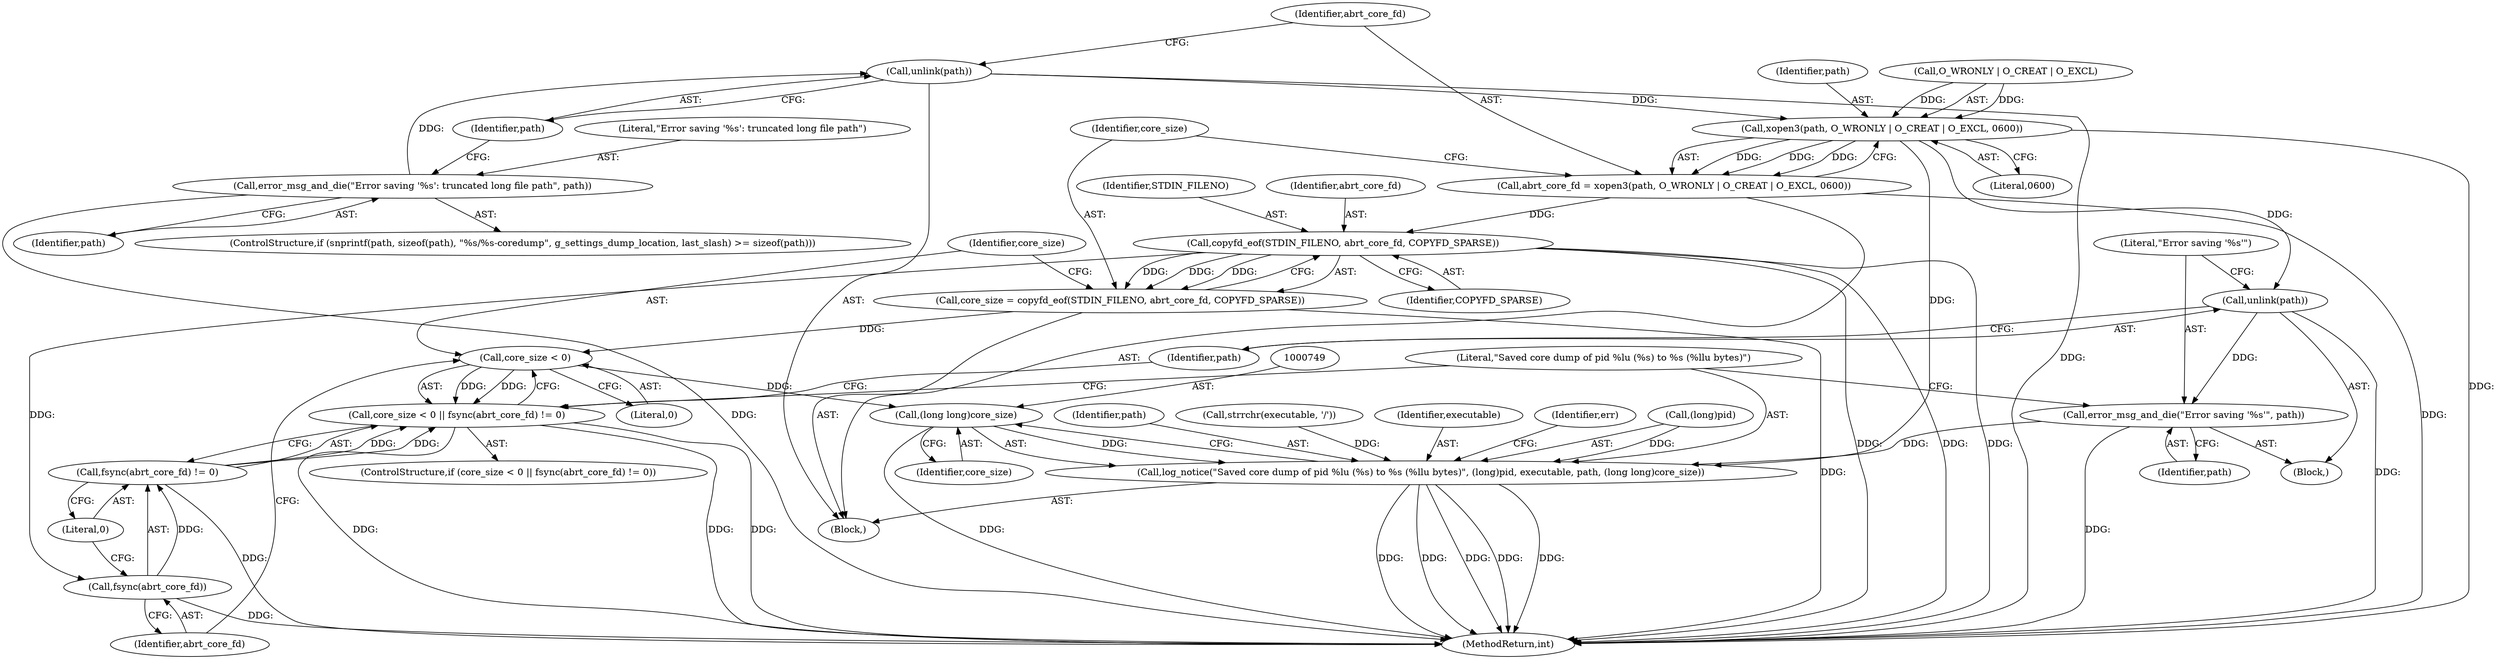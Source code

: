digraph "0_abrt_3c1b60cfa62d39e5fff5a53a5bc53dae189e740e@API" {
"1000706" [label="(Call,unlink(path))"];
"1000703" [label="(Call,error_msg_and_die(\"Error saving '%s': truncated long file path\", path))"];
"1000711" [label="(Call,xopen3(path, O_WRONLY | O_CREAT | O_EXCL, 0600))"];
"1000709" [label="(Call,abrt_core_fd = xopen3(path, O_WRONLY | O_CREAT | O_EXCL, 0600))"];
"1000722" [label="(Call,copyfd_eof(STDIN_FILENO, abrt_core_fd, COPYFD_SPARSE))"];
"1000720" [label="(Call,core_size = copyfd_eof(STDIN_FILENO, abrt_core_fd, COPYFD_SPARSE))"];
"1000728" [label="(Call,core_size < 0)"];
"1000727" [label="(Call,core_size < 0 || fsync(abrt_core_fd) != 0)"];
"1000748" [label="(Call,(long long)core_size)"];
"1000741" [label="(Call,log_notice(\"Saved core dump of pid %lu (%s) to %s (%llu bytes)\", (long)pid, executable, path, (long long)core_size))"];
"1000732" [label="(Call,fsync(abrt_core_fd))"];
"1000731" [label="(Call,fsync(abrt_core_fd) != 0)"];
"1000736" [label="(Call,unlink(path))"];
"1000738" [label="(Call,error_msg_and_die(\"Error saving '%s'\", path))"];
"1000678" [label="(Block,)"];
"1000727" [label="(Call,core_size < 0 || fsync(abrt_core_fd) != 0)"];
"1000737" [label="(Identifier,path)"];
"1000736" [label="(Call,unlink(path))"];
"1000741" [label="(Call,log_notice(\"Saved core dump of pid %lu (%s) to %s (%llu bytes)\", (long)pid, executable, path, (long long)core_size))"];
"1000738" [label="(Call,error_msg_and_die(\"Error saving '%s'\", path))"];
"1000726" [label="(ControlStructure,if (core_size < 0 || fsync(abrt_core_fd) != 0))"];
"1000712" [label="(Identifier,path)"];
"1000729" [label="(Identifier,core_size)"];
"1000730" [label="(Literal,0)"];
"1000665" [label="(Call,strrchr(executable, '/'))"];
"1000746" [label="(Identifier,executable)"];
"1000734" [label="(Literal,0)"];
"1000740" [label="(Identifier,path)"];
"1000750" [label="(Identifier,core_size)"];
"1000752" [label="(Identifier,err)"];
"1000707" [label="(Identifier,path)"];
"1000748" [label="(Call,(long long)core_size)"];
"1000718" [label="(Literal,0600)"];
"1000722" [label="(Call,copyfd_eof(STDIN_FILENO, abrt_core_fd, COPYFD_SPARSE))"];
"1000743" [label="(Call,(long)pid)"];
"1000723" [label="(Identifier,STDIN_FILENO)"];
"1000703" [label="(Call,error_msg_and_die(\"Error saving '%s': truncated long file path\", path))"];
"1000704" [label="(Literal,\"Error saving '%s': truncated long file path\")"];
"1000731" [label="(Call,fsync(abrt_core_fd) != 0)"];
"1000742" [label="(Literal,\"Saved core dump of pid %lu (%s) to %s (%llu bytes)\")"];
"1000747" [label="(Identifier,path)"];
"1001447" [label="(MethodReturn,int)"];
"1000692" [label="(ControlStructure,if (snprintf(path, sizeof(path), \"%s/%s-coredump\", g_settings_dump_location, last_slash) >= sizeof(path)))"];
"1000733" [label="(Identifier,abrt_core_fd)"];
"1000735" [label="(Block,)"];
"1000721" [label="(Identifier,core_size)"];
"1000710" [label="(Identifier,abrt_core_fd)"];
"1000724" [label="(Identifier,abrt_core_fd)"];
"1000709" [label="(Call,abrt_core_fd = xopen3(path, O_WRONLY | O_CREAT | O_EXCL, 0600))"];
"1000705" [label="(Identifier,path)"];
"1000725" [label="(Identifier,COPYFD_SPARSE)"];
"1000711" [label="(Call,xopen3(path, O_WRONLY | O_CREAT | O_EXCL, 0600))"];
"1000713" [label="(Call,O_WRONLY | O_CREAT | O_EXCL)"];
"1000720" [label="(Call,core_size = copyfd_eof(STDIN_FILENO, abrt_core_fd, COPYFD_SPARSE))"];
"1000706" [label="(Call,unlink(path))"];
"1000732" [label="(Call,fsync(abrt_core_fd))"];
"1000739" [label="(Literal,\"Error saving '%s'\")"];
"1000728" [label="(Call,core_size < 0)"];
"1000706" -> "1000678"  [label="AST: "];
"1000706" -> "1000707"  [label="CFG: "];
"1000707" -> "1000706"  [label="AST: "];
"1000710" -> "1000706"  [label="CFG: "];
"1000706" -> "1001447"  [label="DDG: "];
"1000703" -> "1000706"  [label="DDG: "];
"1000706" -> "1000711"  [label="DDG: "];
"1000703" -> "1000692"  [label="AST: "];
"1000703" -> "1000705"  [label="CFG: "];
"1000704" -> "1000703"  [label="AST: "];
"1000705" -> "1000703"  [label="AST: "];
"1000707" -> "1000703"  [label="CFG: "];
"1000703" -> "1001447"  [label="DDG: "];
"1000711" -> "1000709"  [label="AST: "];
"1000711" -> "1000718"  [label="CFG: "];
"1000712" -> "1000711"  [label="AST: "];
"1000713" -> "1000711"  [label="AST: "];
"1000718" -> "1000711"  [label="AST: "];
"1000709" -> "1000711"  [label="CFG: "];
"1000711" -> "1001447"  [label="DDG: "];
"1000711" -> "1000709"  [label="DDG: "];
"1000711" -> "1000709"  [label="DDG: "];
"1000711" -> "1000709"  [label="DDG: "];
"1000713" -> "1000711"  [label="DDG: "];
"1000713" -> "1000711"  [label="DDG: "];
"1000711" -> "1000736"  [label="DDG: "];
"1000711" -> "1000741"  [label="DDG: "];
"1000709" -> "1000678"  [label="AST: "];
"1000710" -> "1000709"  [label="AST: "];
"1000721" -> "1000709"  [label="CFG: "];
"1000709" -> "1001447"  [label="DDG: "];
"1000709" -> "1000722"  [label="DDG: "];
"1000722" -> "1000720"  [label="AST: "];
"1000722" -> "1000725"  [label="CFG: "];
"1000723" -> "1000722"  [label="AST: "];
"1000724" -> "1000722"  [label="AST: "];
"1000725" -> "1000722"  [label="AST: "];
"1000720" -> "1000722"  [label="CFG: "];
"1000722" -> "1001447"  [label="DDG: "];
"1000722" -> "1001447"  [label="DDG: "];
"1000722" -> "1001447"  [label="DDG: "];
"1000722" -> "1000720"  [label="DDG: "];
"1000722" -> "1000720"  [label="DDG: "];
"1000722" -> "1000720"  [label="DDG: "];
"1000722" -> "1000732"  [label="DDG: "];
"1000720" -> "1000678"  [label="AST: "];
"1000721" -> "1000720"  [label="AST: "];
"1000729" -> "1000720"  [label="CFG: "];
"1000720" -> "1001447"  [label="DDG: "];
"1000720" -> "1000728"  [label="DDG: "];
"1000728" -> "1000727"  [label="AST: "];
"1000728" -> "1000730"  [label="CFG: "];
"1000729" -> "1000728"  [label="AST: "];
"1000730" -> "1000728"  [label="AST: "];
"1000733" -> "1000728"  [label="CFG: "];
"1000727" -> "1000728"  [label="CFG: "];
"1000728" -> "1000727"  [label="DDG: "];
"1000728" -> "1000727"  [label="DDG: "];
"1000728" -> "1000748"  [label="DDG: "];
"1000727" -> "1000726"  [label="AST: "];
"1000727" -> "1000731"  [label="CFG: "];
"1000731" -> "1000727"  [label="AST: "];
"1000737" -> "1000727"  [label="CFG: "];
"1000742" -> "1000727"  [label="CFG: "];
"1000727" -> "1001447"  [label="DDG: "];
"1000727" -> "1001447"  [label="DDG: "];
"1000727" -> "1001447"  [label="DDG: "];
"1000731" -> "1000727"  [label="DDG: "];
"1000731" -> "1000727"  [label="DDG: "];
"1000748" -> "1000741"  [label="AST: "];
"1000748" -> "1000750"  [label="CFG: "];
"1000749" -> "1000748"  [label="AST: "];
"1000750" -> "1000748"  [label="AST: "];
"1000741" -> "1000748"  [label="CFG: "];
"1000748" -> "1001447"  [label="DDG: "];
"1000748" -> "1000741"  [label="DDG: "];
"1000741" -> "1000678"  [label="AST: "];
"1000742" -> "1000741"  [label="AST: "];
"1000743" -> "1000741"  [label="AST: "];
"1000746" -> "1000741"  [label="AST: "];
"1000747" -> "1000741"  [label="AST: "];
"1000752" -> "1000741"  [label="CFG: "];
"1000741" -> "1001447"  [label="DDG: "];
"1000741" -> "1001447"  [label="DDG: "];
"1000741" -> "1001447"  [label="DDG: "];
"1000741" -> "1001447"  [label="DDG: "];
"1000741" -> "1001447"  [label="DDG: "];
"1000743" -> "1000741"  [label="DDG: "];
"1000665" -> "1000741"  [label="DDG: "];
"1000738" -> "1000741"  [label="DDG: "];
"1000732" -> "1000731"  [label="AST: "];
"1000732" -> "1000733"  [label="CFG: "];
"1000733" -> "1000732"  [label="AST: "];
"1000734" -> "1000732"  [label="CFG: "];
"1000732" -> "1001447"  [label="DDG: "];
"1000732" -> "1000731"  [label="DDG: "];
"1000731" -> "1000734"  [label="CFG: "];
"1000734" -> "1000731"  [label="AST: "];
"1000731" -> "1001447"  [label="DDG: "];
"1000736" -> "1000735"  [label="AST: "];
"1000736" -> "1000737"  [label="CFG: "];
"1000737" -> "1000736"  [label="AST: "];
"1000739" -> "1000736"  [label="CFG: "];
"1000736" -> "1001447"  [label="DDG: "];
"1000736" -> "1000738"  [label="DDG: "];
"1000738" -> "1000735"  [label="AST: "];
"1000738" -> "1000740"  [label="CFG: "];
"1000739" -> "1000738"  [label="AST: "];
"1000740" -> "1000738"  [label="AST: "];
"1000742" -> "1000738"  [label="CFG: "];
"1000738" -> "1001447"  [label="DDG: "];
}
